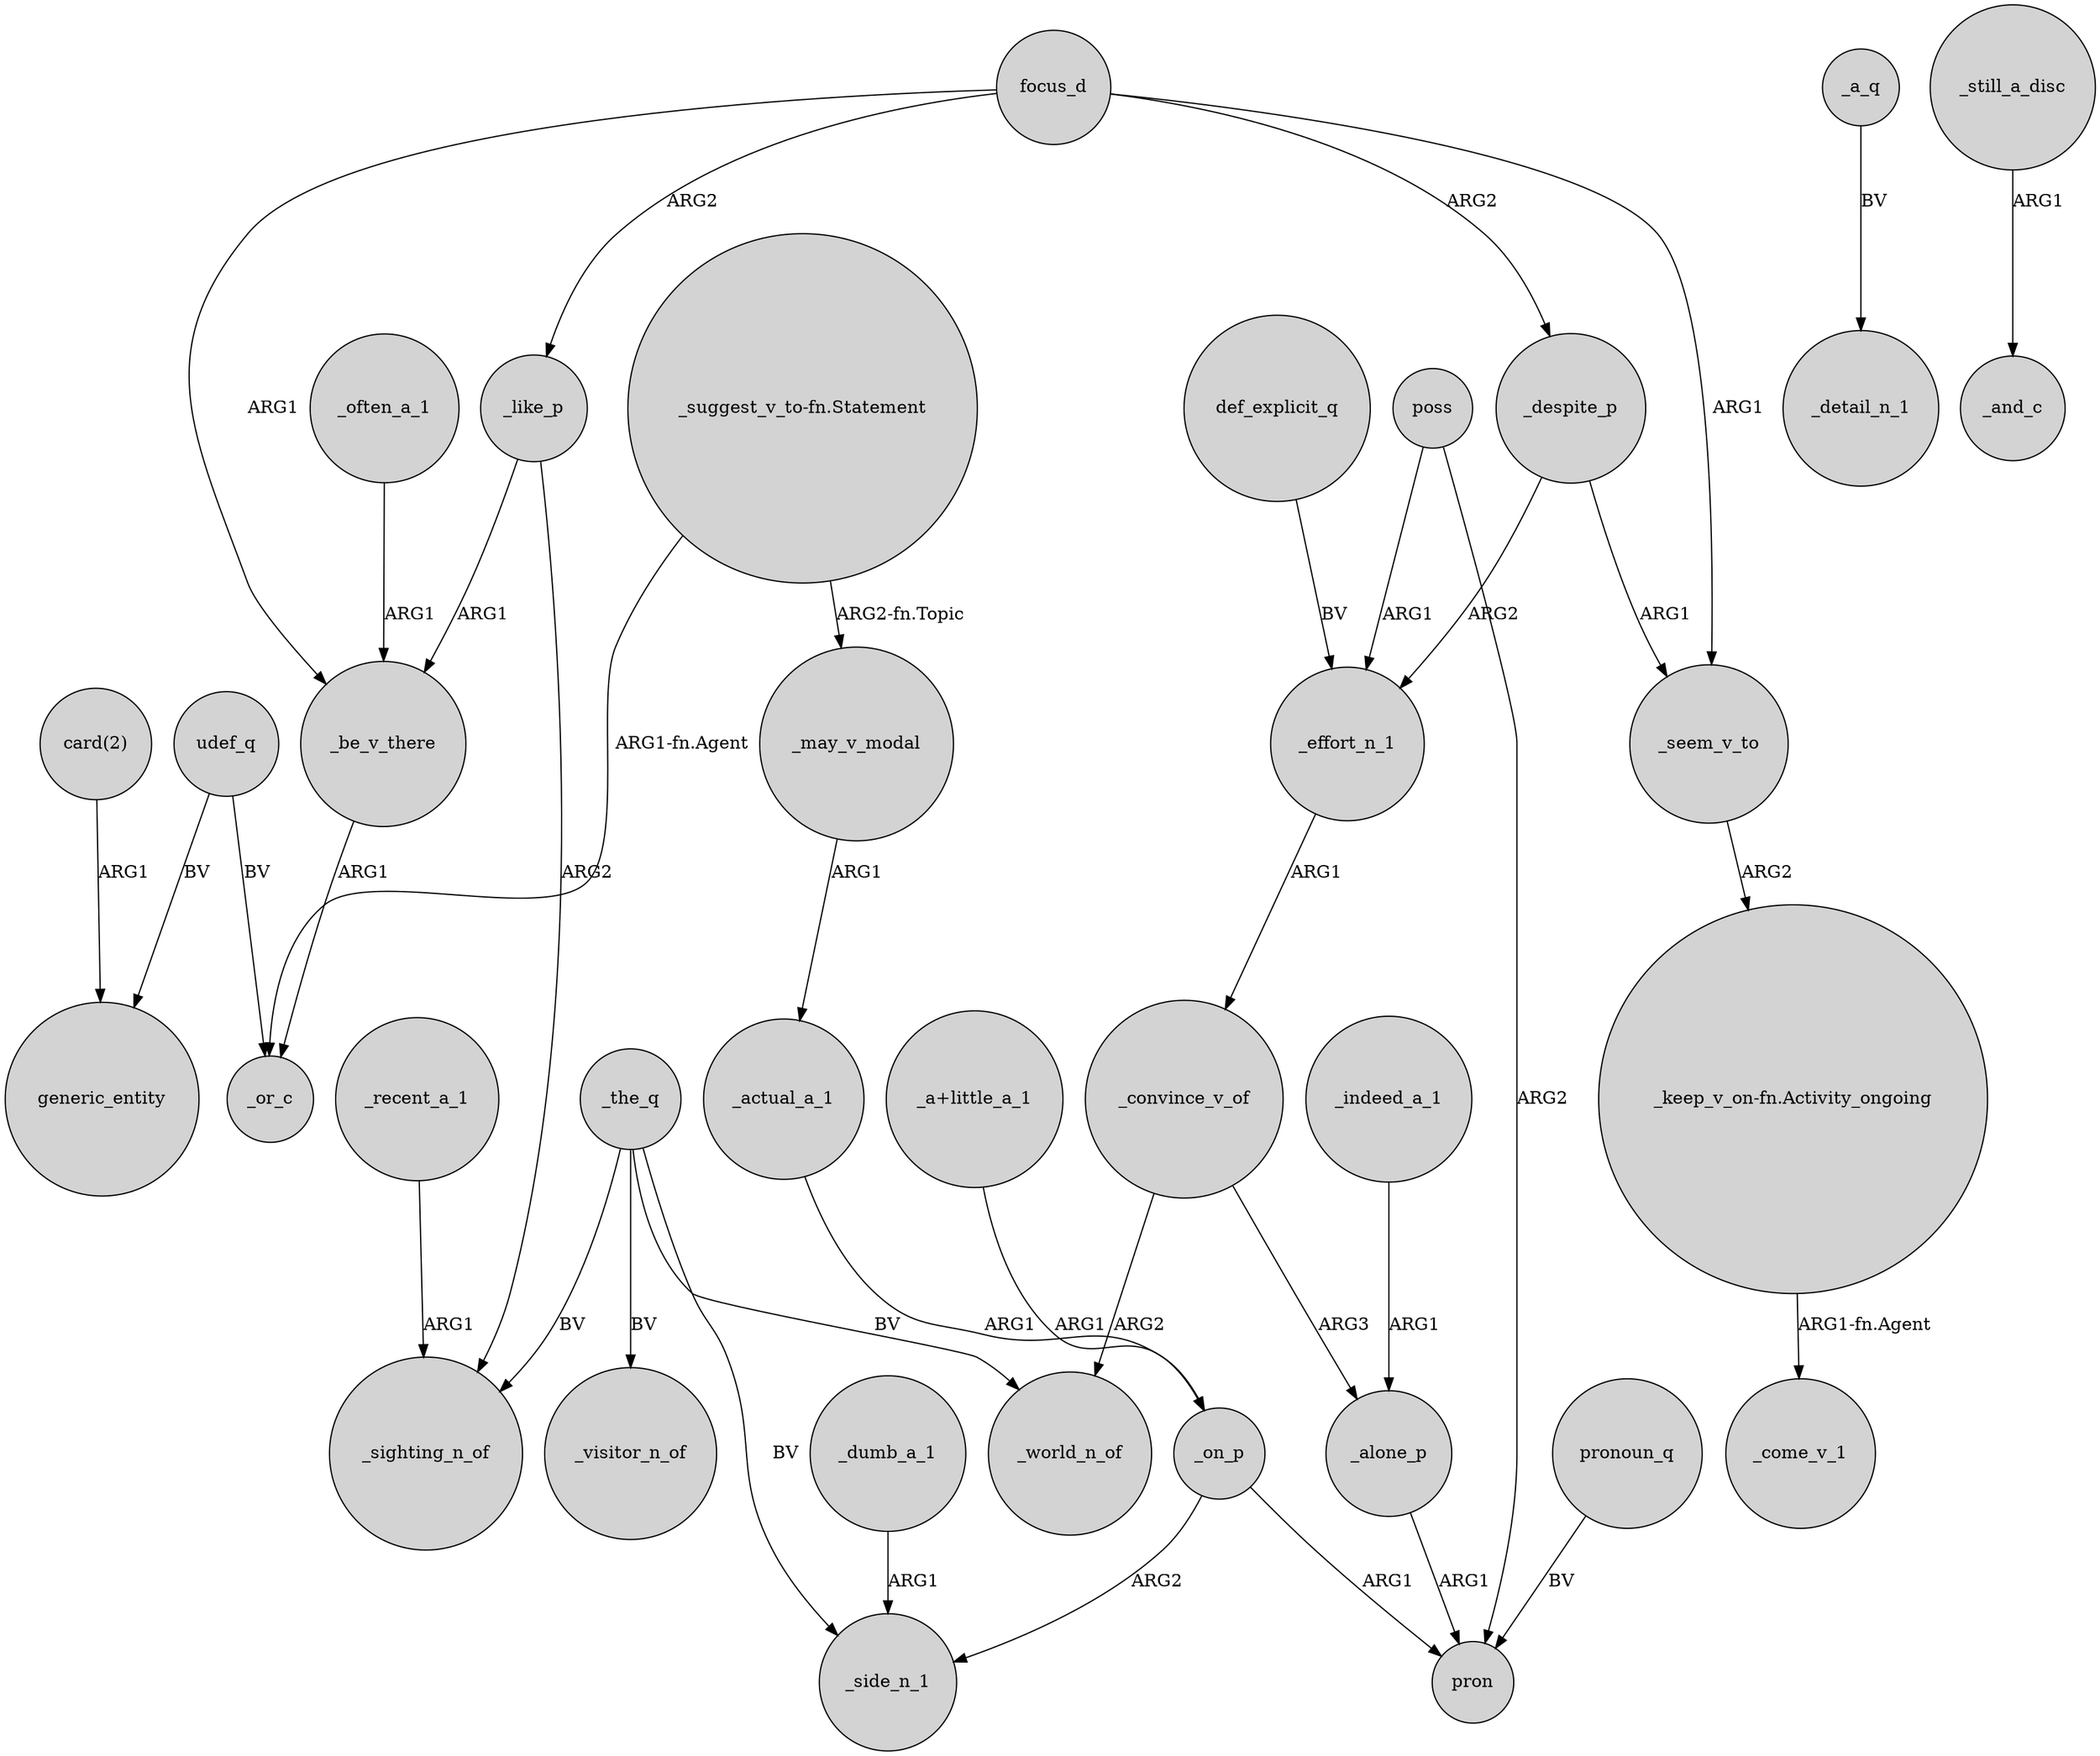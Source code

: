 digraph {
	node [shape=circle style=filled]
	"card(2)" -> generic_entity [label=ARG1]
	udef_q -> generic_entity [label=BV]
	poss -> pron [label=ARG2]
	_like_p -> _sighting_n_of [label=ARG2]
	focus_d -> _like_p [label=ARG2]
	"_suggest_v_to-fn.Statement" -> _or_c [label="ARG1-fn.Agent"]
	_recent_a_1 -> _sighting_n_of [label=ARG1]
	_the_q -> _sighting_n_of [label=BV]
	_a_q -> _detail_n_1 [label=BV]
	_despite_p -> _seem_v_to [label=ARG1]
	_the_q -> _side_n_1 [label=BV]
	_dumb_a_1 -> _side_n_1 [label=ARG1]
	"_suggest_v_to-fn.Statement" -> _may_v_modal [label="ARG2-fn.Topic"]
	"_a+little_a_1" -> _on_p [label=ARG1]
	_seem_v_to -> "_keep_v_on-fn.Activity_ongoing" [label=ARG2]
	focus_d -> _despite_p [label=ARG2]
	_like_p -> _be_v_there [label=ARG1]
	udef_q -> _or_c [label=BV]
	_may_v_modal -> _actual_a_1 [label=ARG1]
	pronoun_q -> pron [label=BV]
	_convince_v_of -> _world_n_of [label=ARG2]
	_on_p -> _side_n_1 [label=ARG2]
	focus_d -> _seem_v_to [label=ARG1]
	_the_q -> _visitor_n_of [label=BV]
	_actual_a_1 -> _on_p [label=ARG1]
	_indeed_a_1 -> _alone_p [label=ARG1]
	_effort_n_1 -> _convince_v_of [label=ARG1]
	def_explicit_q -> _effort_n_1 [label=BV]
	poss -> _effort_n_1 [label=ARG1]
	focus_d -> _be_v_there [label=ARG1]
	_be_v_there -> _or_c [label=ARG1]
	_convince_v_of -> _alone_p [label=ARG3]
	_despite_p -> _effort_n_1 [label=ARG2]
	_alone_p -> pron [label=ARG1]
	_on_p -> pron [label=ARG1]
	_the_q -> _world_n_of [label=BV]
	_still_a_disc -> _and_c [label=ARG1]
	_often_a_1 -> _be_v_there [label=ARG1]
	"_keep_v_on-fn.Activity_ongoing" -> _come_v_1 [label="ARG1-fn.Agent"]
}
